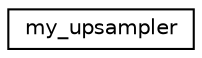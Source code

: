 digraph "Graphical Class Hierarchy"
{
  edge [fontname="Helvetica",fontsize="10",labelfontname="Helvetica",labelfontsize="10"];
  node [fontname="Helvetica",fontsize="10",shape=record];
  rankdir="LR";
  Node1 [label="my_upsampler",height=0.2,width=0.4,color="black", fillcolor="white", style="filled",URL="$structmy__upsampler.html"];
}

